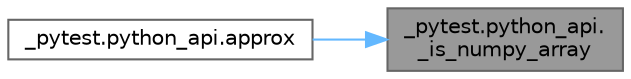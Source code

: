 digraph "_pytest.python_api._is_numpy_array"
{
 // LATEX_PDF_SIZE
  bgcolor="transparent";
  edge [fontname=Helvetica,fontsize=10,labelfontname=Helvetica,labelfontsize=10];
  node [fontname=Helvetica,fontsize=10,shape=box,height=0.2,width=0.4];
  rankdir="RL";
  Node1 [id="Node000001",label="_pytest.python_api.\l_is_numpy_array",height=0.2,width=0.4,color="gray40", fillcolor="grey60", style="filled", fontcolor="black",tooltip=" "];
  Node1 -> Node2 [id="edge1_Node000001_Node000002",dir="back",color="steelblue1",style="solid",tooltip=" "];
  Node2 [id="Node000002",label="_pytest.python_api.approx",height=0.2,width=0.4,color="grey40", fillcolor="white", style="filled",URL="$namespace__pytest_1_1python__api.html#a3ac6917455bfd8a96e54d4173a95fdc0",tooltip=" "];
}
